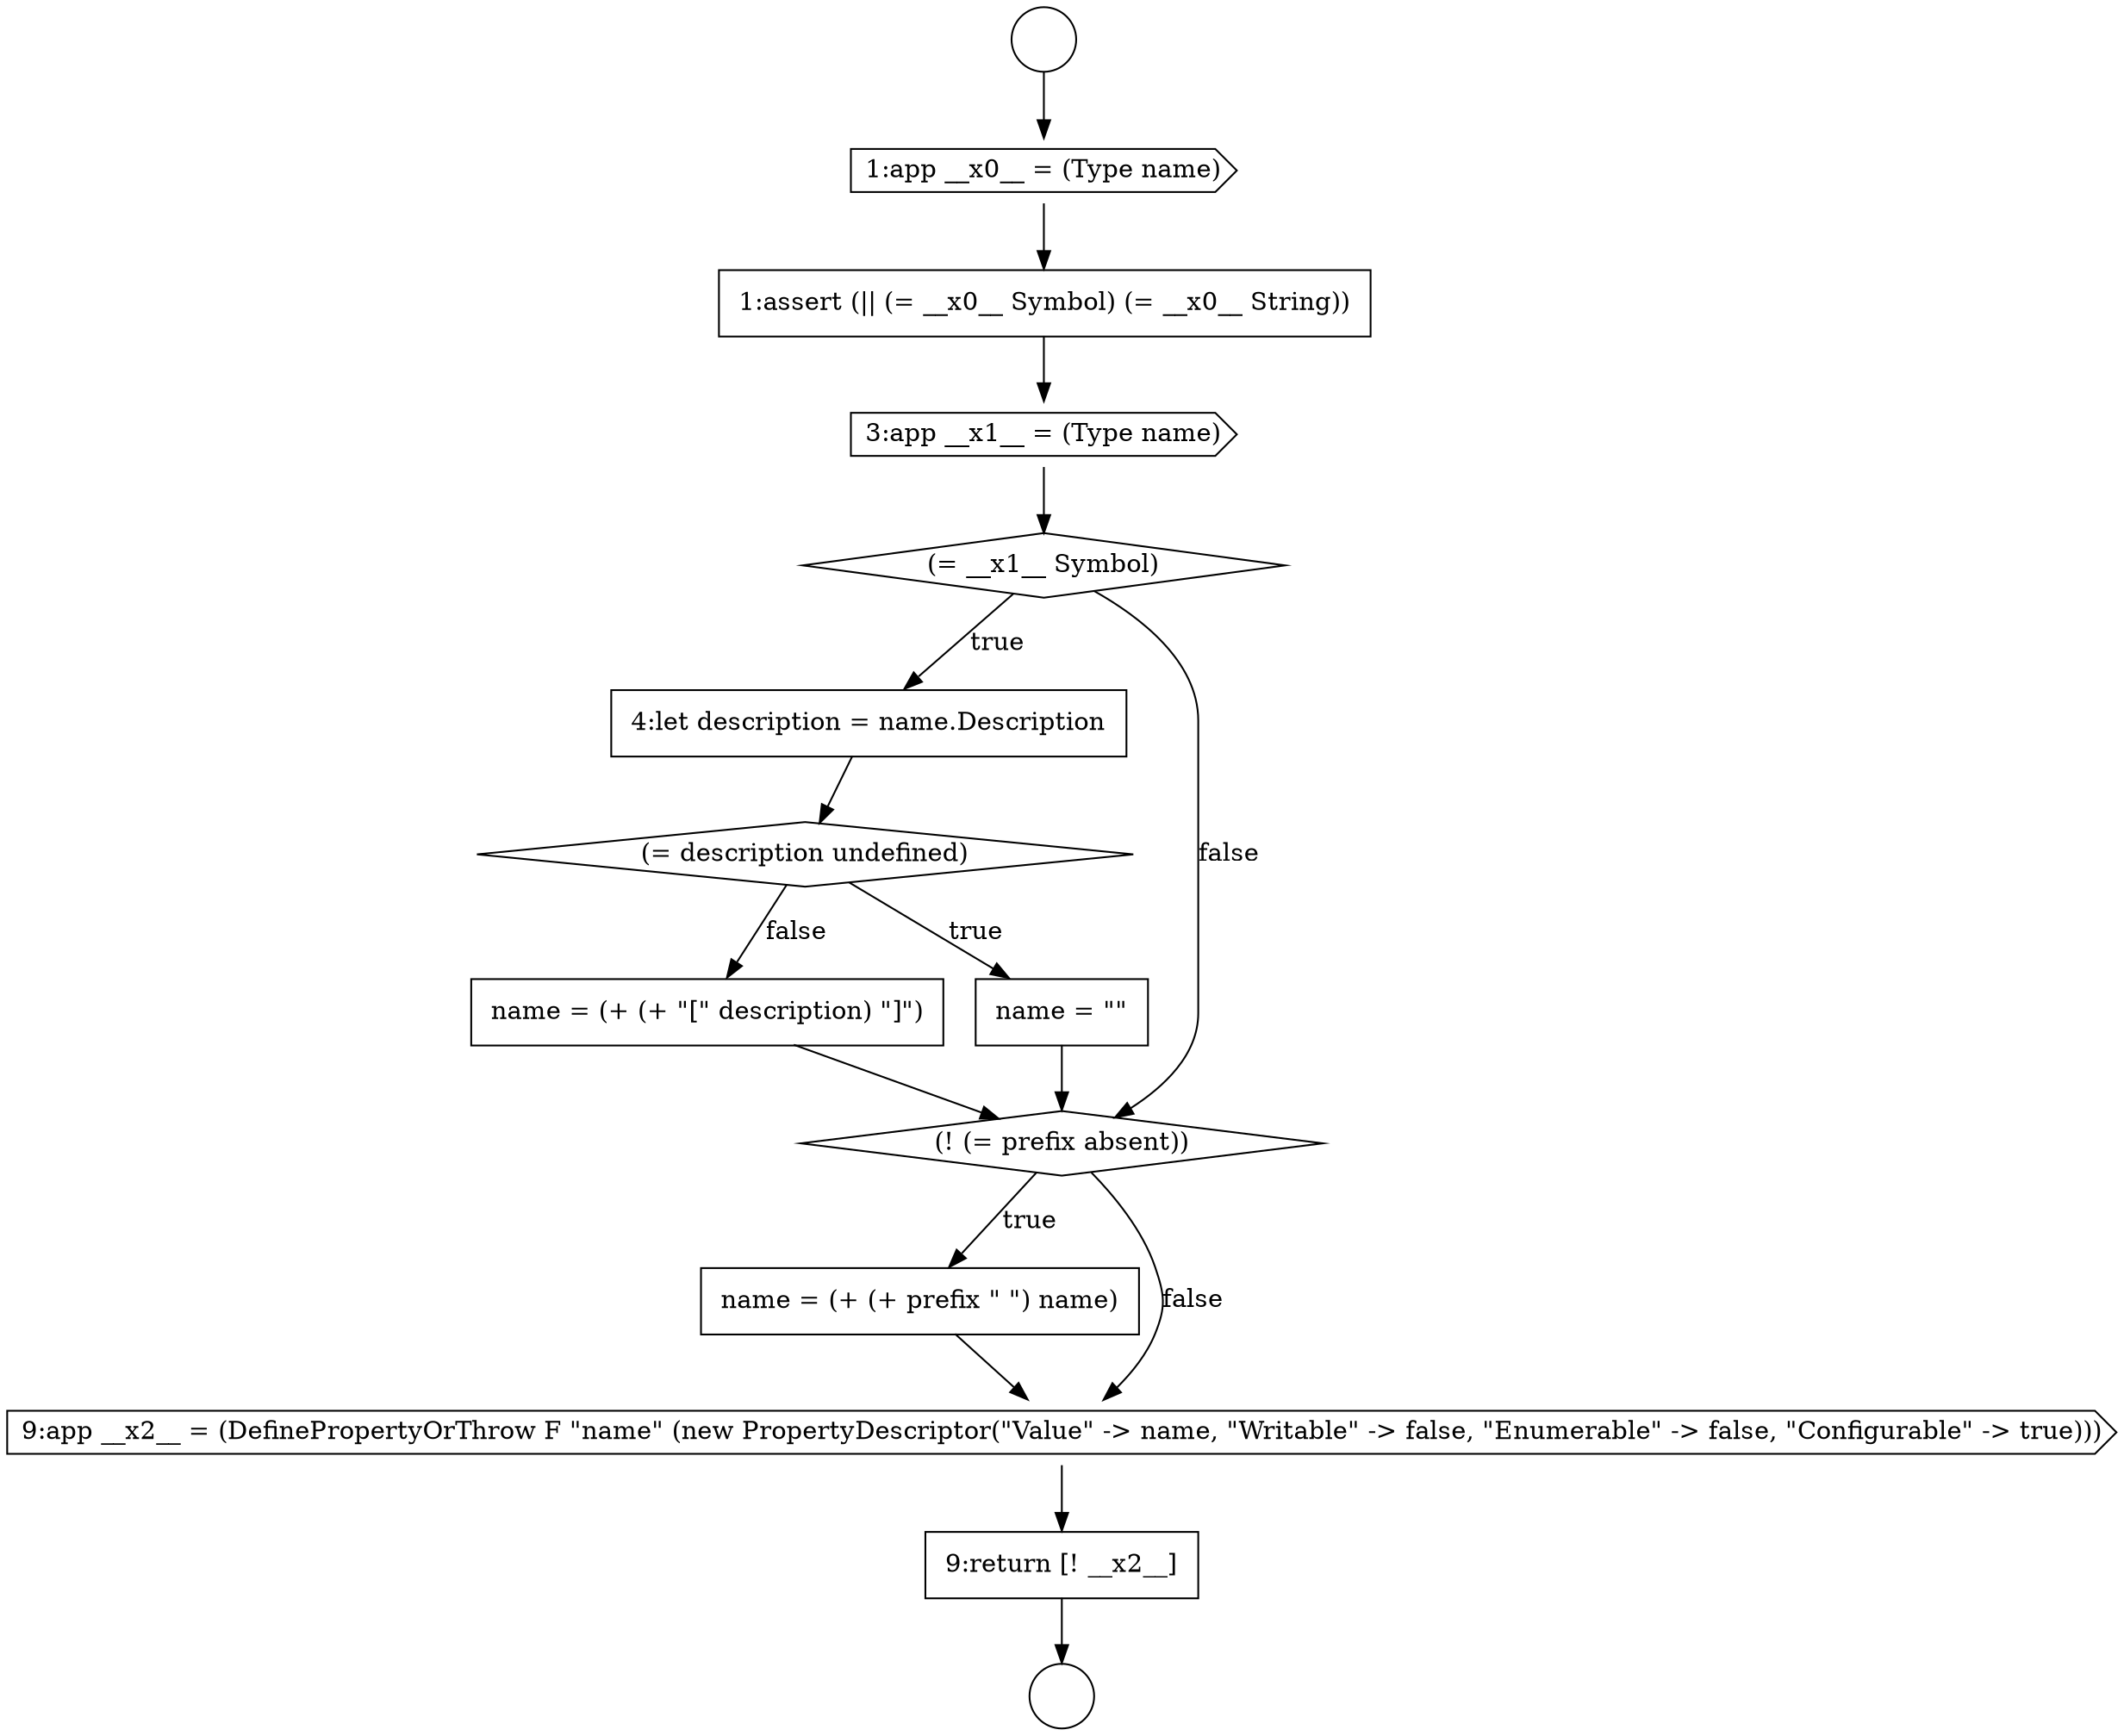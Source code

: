digraph {
  node2094 [shape=none, margin=0, label=<<font color="black">
    <table border="0" cellborder="1" cellspacing="0" cellpadding="10">
      <tr><td align="left">4:let description = name.Description</td></tr>
    </table>
  </font>> color="black" fillcolor="white" style=filled]
  node2099 [shape=none, margin=0, label=<<font color="black">
    <table border="0" cellborder="1" cellspacing="0" cellpadding="10">
      <tr><td align="left">name = (+ (+ prefix &quot; &quot;) name)</td></tr>
    </table>
  </font>> color="black" fillcolor="white" style=filled]
  node2090 [shape=cds, label=<<font color="black">1:app __x0__ = (Type name)</font>> color="black" fillcolor="white" style=filled]
  node2093 [shape=diamond, label=<<font color="black">(= __x1__ Symbol)</font>> color="black" fillcolor="white" style=filled]
  node2100 [shape=cds, label=<<font color="black">9:app __x2__ = (DefinePropertyOrThrow F &quot;name&quot; (new PropertyDescriptor(&quot;Value&quot; -&gt; name, &quot;Writable&quot; -&gt; false, &quot;Enumerable&quot; -&gt; false, &quot;Configurable&quot; -&gt; true)))</font>> color="black" fillcolor="white" style=filled]
  node2089 [shape=circle label=" " color="black" fillcolor="white" style=filled]
  node2097 [shape=none, margin=0, label=<<font color="black">
    <table border="0" cellborder="1" cellspacing="0" cellpadding="10">
      <tr><td align="left">name = (+ (+ &quot;[&quot; description) &quot;]&quot;)</td></tr>
    </table>
  </font>> color="black" fillcolor="white" style=filled]
  node2101 [shape=none, margin=0, label=<<font color="black">
    <table border="0" cellborder="1" cellspacing="0" cellpadding="10">
      <tr><td align="left">9:return [! __x2__]</td></tr>
    </table>
  </font>> color="black" fillcolor="white" style=filled]
  node2096 [shape=none, margin=0, label=<<font color="black">
    <table border="0" cellborder="1" cellspacing="0" cellpadding="10">
      <tr><td align="left">name = &quot;&quot;</td></tr>
    </table>
  </font>> color="black" fillcolor="white" style=filled]
  node2092 [shape=cds, label=<<font color="black">3:app __x1__ = (Type name)</font>> color="black" fillcolor="white" style=filled]
  node2088 [shape=circle label=" " color="black" fillcolor="white" style=filled]
  node2098 [shape=diamond, label=<<font color="black">(! (= prefix absent))</font>> color="black" fillcolor="white" style=filled]
  node2095 [shape=diamond, label=<<font color="black">(= description undefined)</font>> color="black" fillcolor="white" style=filled]
  node2091 [shape=none, margin=0, label=<<font color="black">
    <table border="0" cellborder="1" cellspacing="0" cellpadding="10">
      <tr><td align="left">1:assert (|| (= __x0__ Symbol) (= __x0__ String))</td></tr>
    </table>
  </font>> color="black" fillcolor="white" style=filled]
  node2098 -> node2099 [label=<<font color="black">true</font>> color="black"]
  node2098 -> node2100 [label=<<font color="black">false</font>> color="black"]
  node2095 -> node2096 [label=<<font color="black">true</font>> color="black"]
  node2095 -> node2097 [label=<<font color="black">false</font>> color="black"]
  node2091 -> node2092 [ color="black"]
  node2099 -> node2100 [ color="black"]
  node2088 -> node2090 [ color="black"]
  node2096 -> node2098 [ color="black"]
  node2094 -> node2095 [ color="black"]
  node2100 -> node2101 [ color="black"]
  node2093 -> node2094 [label=<<font color="black">true</font>> color="black"]
  node2093 -> node2098 [label=<<font color="black">false</font>> color="black"]
  node2090 -> node2091 [ color="black"]
  node2092 -> node2093 [ color="black"]
  node2097 -> node2098 [ color="black"]
  node2101 -> node2089 [ color="black"]
}
